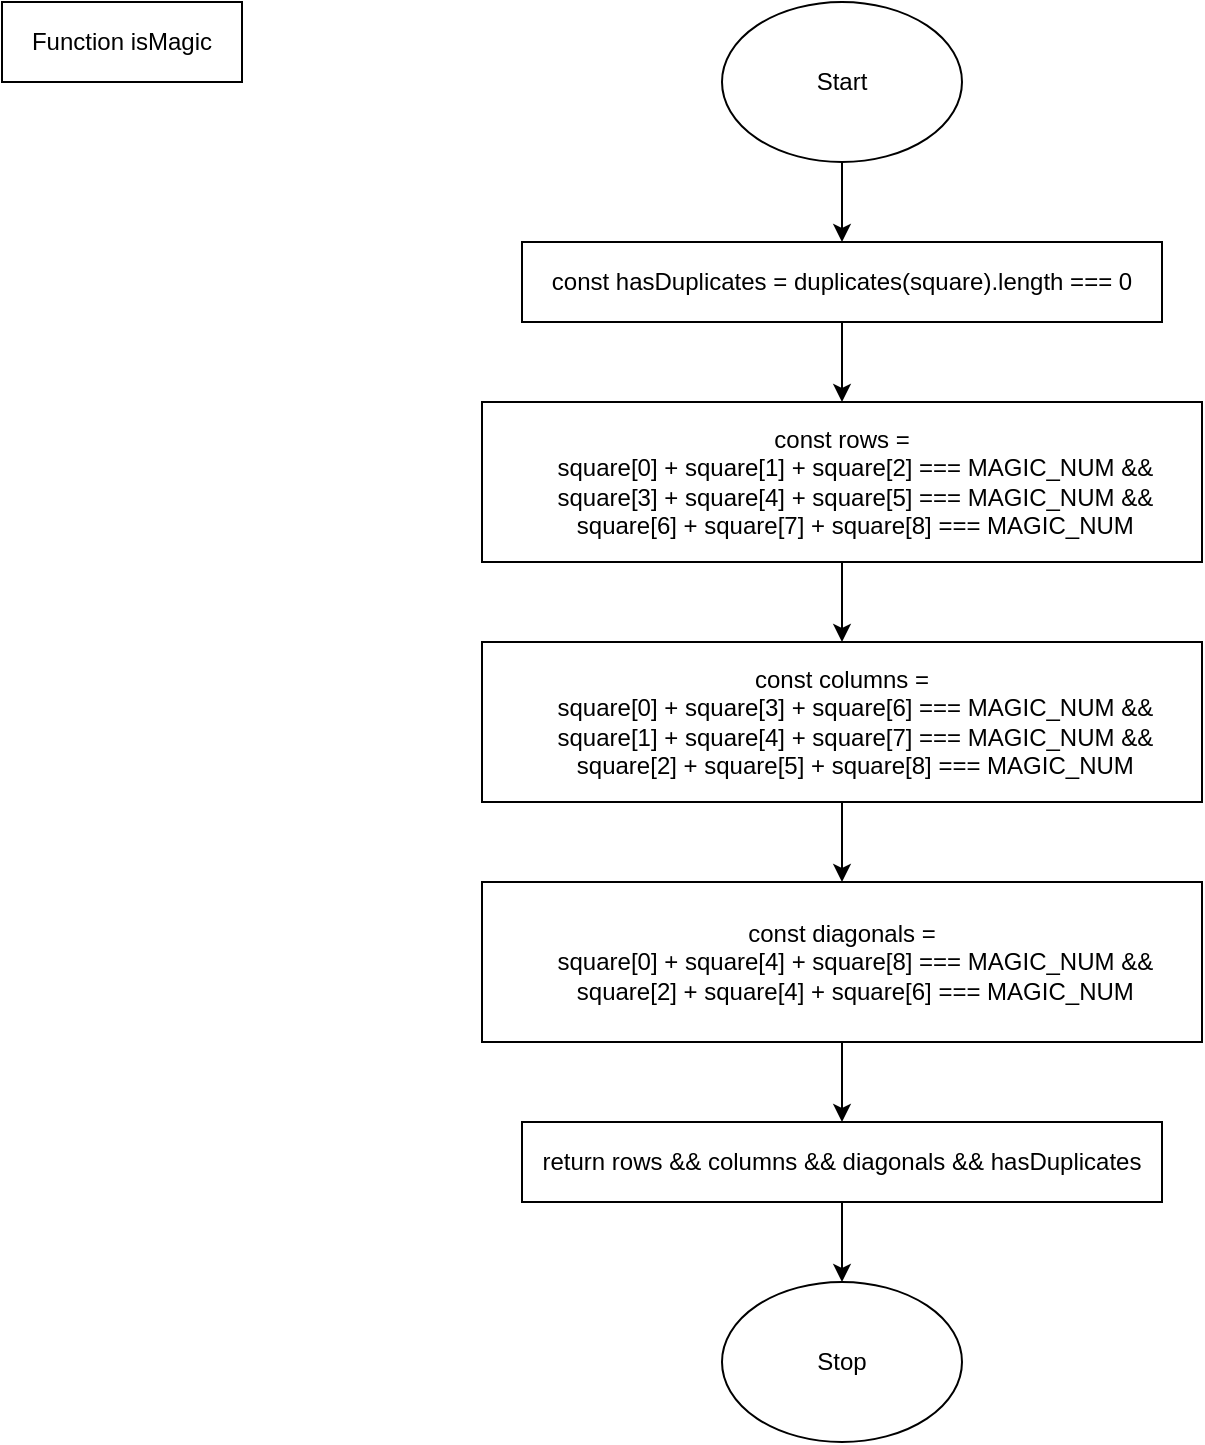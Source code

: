 <mxfile>
    <diagram id="5qXAdPcjjqvtmGRSIBfT" name="Page-1">
        <mxGraphModel dx="1074" dy="741" grid="1" gridSize="10" guides="1" tooltips="1" connect="1" arrows="1" fold="1" page="1" pageScale="1" pageWidth="827" pageHeight="1169" math="0" shadow="0">
            <root>
                <mxCell id="0"/>
                <mxCell id="1" parent="0"/>
                <mxCell id="14" style="edgeStyle=none;html=1;entryX=0.5;entryY=0;entryDx=0;entryDy=0;" edge="1" parent="1" source="3" target="8">
                    <mxGeometry relative="1" as="geometry"/>
                </mxCell>
                <mxCell id="3" value="Start" style="ellipse;whiteSpace=wrap;html=1;" vertex="1" parent="1">
                    <mxGeometry x="360" width="120" height="80" as="geometry"/>
                </mxCell>
                <mxCell id="4" value="Function isMagic" style="rounded=0;whiteSpace=wrap;html=1;" vertex="1" parent="1">
                    <mxGeometry width="120" height="40" as="geometry"/>
                </mxCell>
                <mxCell id="5" value="Stop" style="ellipse;whiteSpace=wrap;html=1;" vertex="1" parent="1">
                    <mxGeometry x="360" y="640" width="120" height="80" as="geometry"/>
                </mxCell>
                <mxCell id="15" style="edgeStyle=none;html=1;entryX=0.5;entryY=0;entryDx=0;entryDy=0;" edge="1" parent="1" source="8" target="10">
                    <mxGeometry relative="1" as="geometry"/>
                </mxCell>
                <mxCell id="8" value="const hasDuplicates = duplicates(square).length === 0" style="rounded=0;whiteSpace=wrap;html=1;" vertex="1" parent="1">
                    <mxGeometry x="260" y="120" width="320" height="40" as="geometry"/>
                </mxCell>
                <mxCell id="19" style="edgeStyle=none;html=1;entryX=0.5;entryY=0;entryDx=0;entryDy=0;" edge="1" parent="1" source="9" target="5">
                    <mxGeometry relative="1" as="geometry"/>
                </mxCell>
                <mxCell id="9" value="return rows &amp;amp;&amp;amp; columns &amp;amp;&amp;amp; diagonals &amp;amp;&amp;amp; hasDuplicates" style="rounded=0;whiteSpace=wrap;html=1;" vertex="1" parent="1">
                    <mxGeometry x="260" y="560" width="320" height="40" as="geometry"/>
                </mxCell>
                <mxCell id="16" style="edgeStyle=none;html=1;entryX=0.5;entryY=0;entryDx=0;entryDy=0;" edge="1" parent="1" source="10" target="11">
                    <mxGeometry relative="1" as="geometry"/>
                </mxCell>
                <mxCell id="10" value="&lt;div&gt;const rows =&lt;/div&gt;&lt;div&gt;&amp;nbsp; &amp;nbsp; square[0] + square[1] + square[2] === MAGIC_NUM &amp;amp;&amp;amp;&lt;/div&gt;&lt;div&gt;&amp;nbsp; &amp;nbsp; square[3] + square[4] + square[5] === MAGIC_NUM &amp;amp;&amp;amp;&lt;/div&gt;&lt;div&gt;&amp;nbsp; &amp;nbsp; square[6] + square[7] + square[8] === MAGIC_NUM&lt;/div&gt;" style="rounded=0;whiteSpace=wrap;html=1;" vertex="1" parent="1">
                    <mxGeometry x="240" y="200" width="360" height="80" as="geometry"/>
                </mxCell>
                <mxCell id="17" style="edgeStyle=none;html=1;entryX=0.5;entryY=0;entryDx=0;entryDy=0;" edge="1" parent="1" source="11" target="12">
                    <mxGeometry relative="1" as="geometry"/>
                </mxCell>
                <mxCell id="11" value="&lt;div&gt;const columns =&lt;/div&gt;&lt;div&gt;&amp;nbsp; &amp;nbsp; square[0] + square[3] + square[6] === MAGIC_NUM &amp;amp;&amp;amp;&lt;/div&gt;&lt;div&gt;&amp;nbsp; &amp;nbsp; square[1] + square[4] + square[7] === MAGIC_NUM &amp;amp;&amp;amp;&lt;/div&gt;&lt;div&gt;&amp;nbsp; &amp;nbsp; square[2] + square[5] + square[8] === MAGIC_NUM&lt;/div&gt;" style="rounded=0;whiteSpace=wrap;html=1;" vertex="1" parent="1">
                    <mxGeometry x="240" y="320" width="360" height="80" as="geometry"/>
                </mxCell>
                <mxCell id="18" style="edgeStyle=none;html=1;entryX=0.5;entryY=0;entryDx=0;entryDy=0;" edge="1" parent="1" source="12" target="9">
                    <mxGeometry relative="1" as="geometry"/>
                </mxCell>
                <mxCell id="12" value="&lt;div&gt;const diagonals =&lt;/div&gt;&lt;div&gt;&amp;nbsp; &amp;nbsp; square[0] + square[4] + square[8] === MAGIC_NUM &amp;amp;&amp;amp;&lt;/div&gt;&lt;div&gt;&amp;nbsp; &amp;nbsp; square[2] + square[4] + square[6] === MAGIC_NUM&lt;/div&gt;" style="rounded=0;whiteSpace=wrap;html=1;" vertex="1" parent="1">
                    <mxGeometry x="240" y="440" width="360" height="80" as="geometry"/>
                </mxCell>
            </root>
        </mxGraphModel>
    </diagram>
</mxfile>
